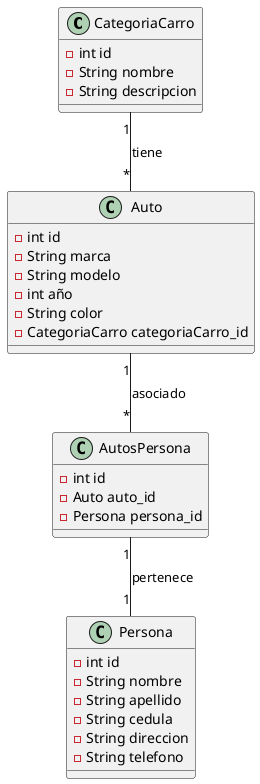 @startuml

class CategoriaCarro {
    - int id
    - String nombre
    - String descripcion
}

class Auto {
    - int id
    - String marca
    - String modelo
    - int año
    - String color
    - CategoriaCarro categoriaCarro_id
}

class AutosPersona {
    - int id
    - Auto auto_id
    - Persona persona_id
}

class Persona {
    - int id
    - String nombre
    - String apellido
    - String cedula
    - String direccion
    - String telefono
}

CategoriaCarro "1" -- "*" Auto : tiene
Auto "1" -- "*" AutosPersona : asociado
AutosPersona "1" -- "1" Persona : pertenece
@enduml